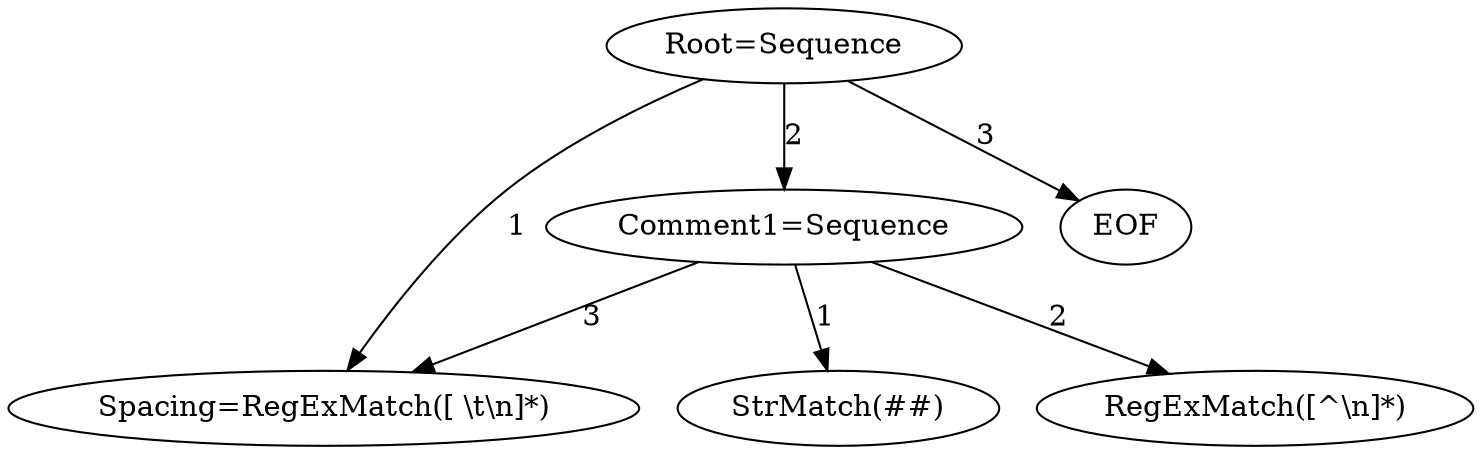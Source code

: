 digraph arpeggio_graph {
139892075621152 [label="Root=Sequence"];
139892075621152->139892075621488 [label="1"]

139892075621488 [label="Spacing=RegExMatch([ \\t\\n]*)"];
139892075621152->139892075621584 [label="2"]

139892075621584 [label="Comment1=Sequence"];
139892075621584->139892075622304 [label="1"]

139892075622304 [label="StrMatch(##)"];
139892075621584->139892075622352 [label="2"]

139892075622352 [label="RegExMatch([^\\n]*)"];
139892075621584->139892075621488 [label="3"]

139892075621152->139892075131184 [label="3"]

139892075131184 [label="EOF"];
}